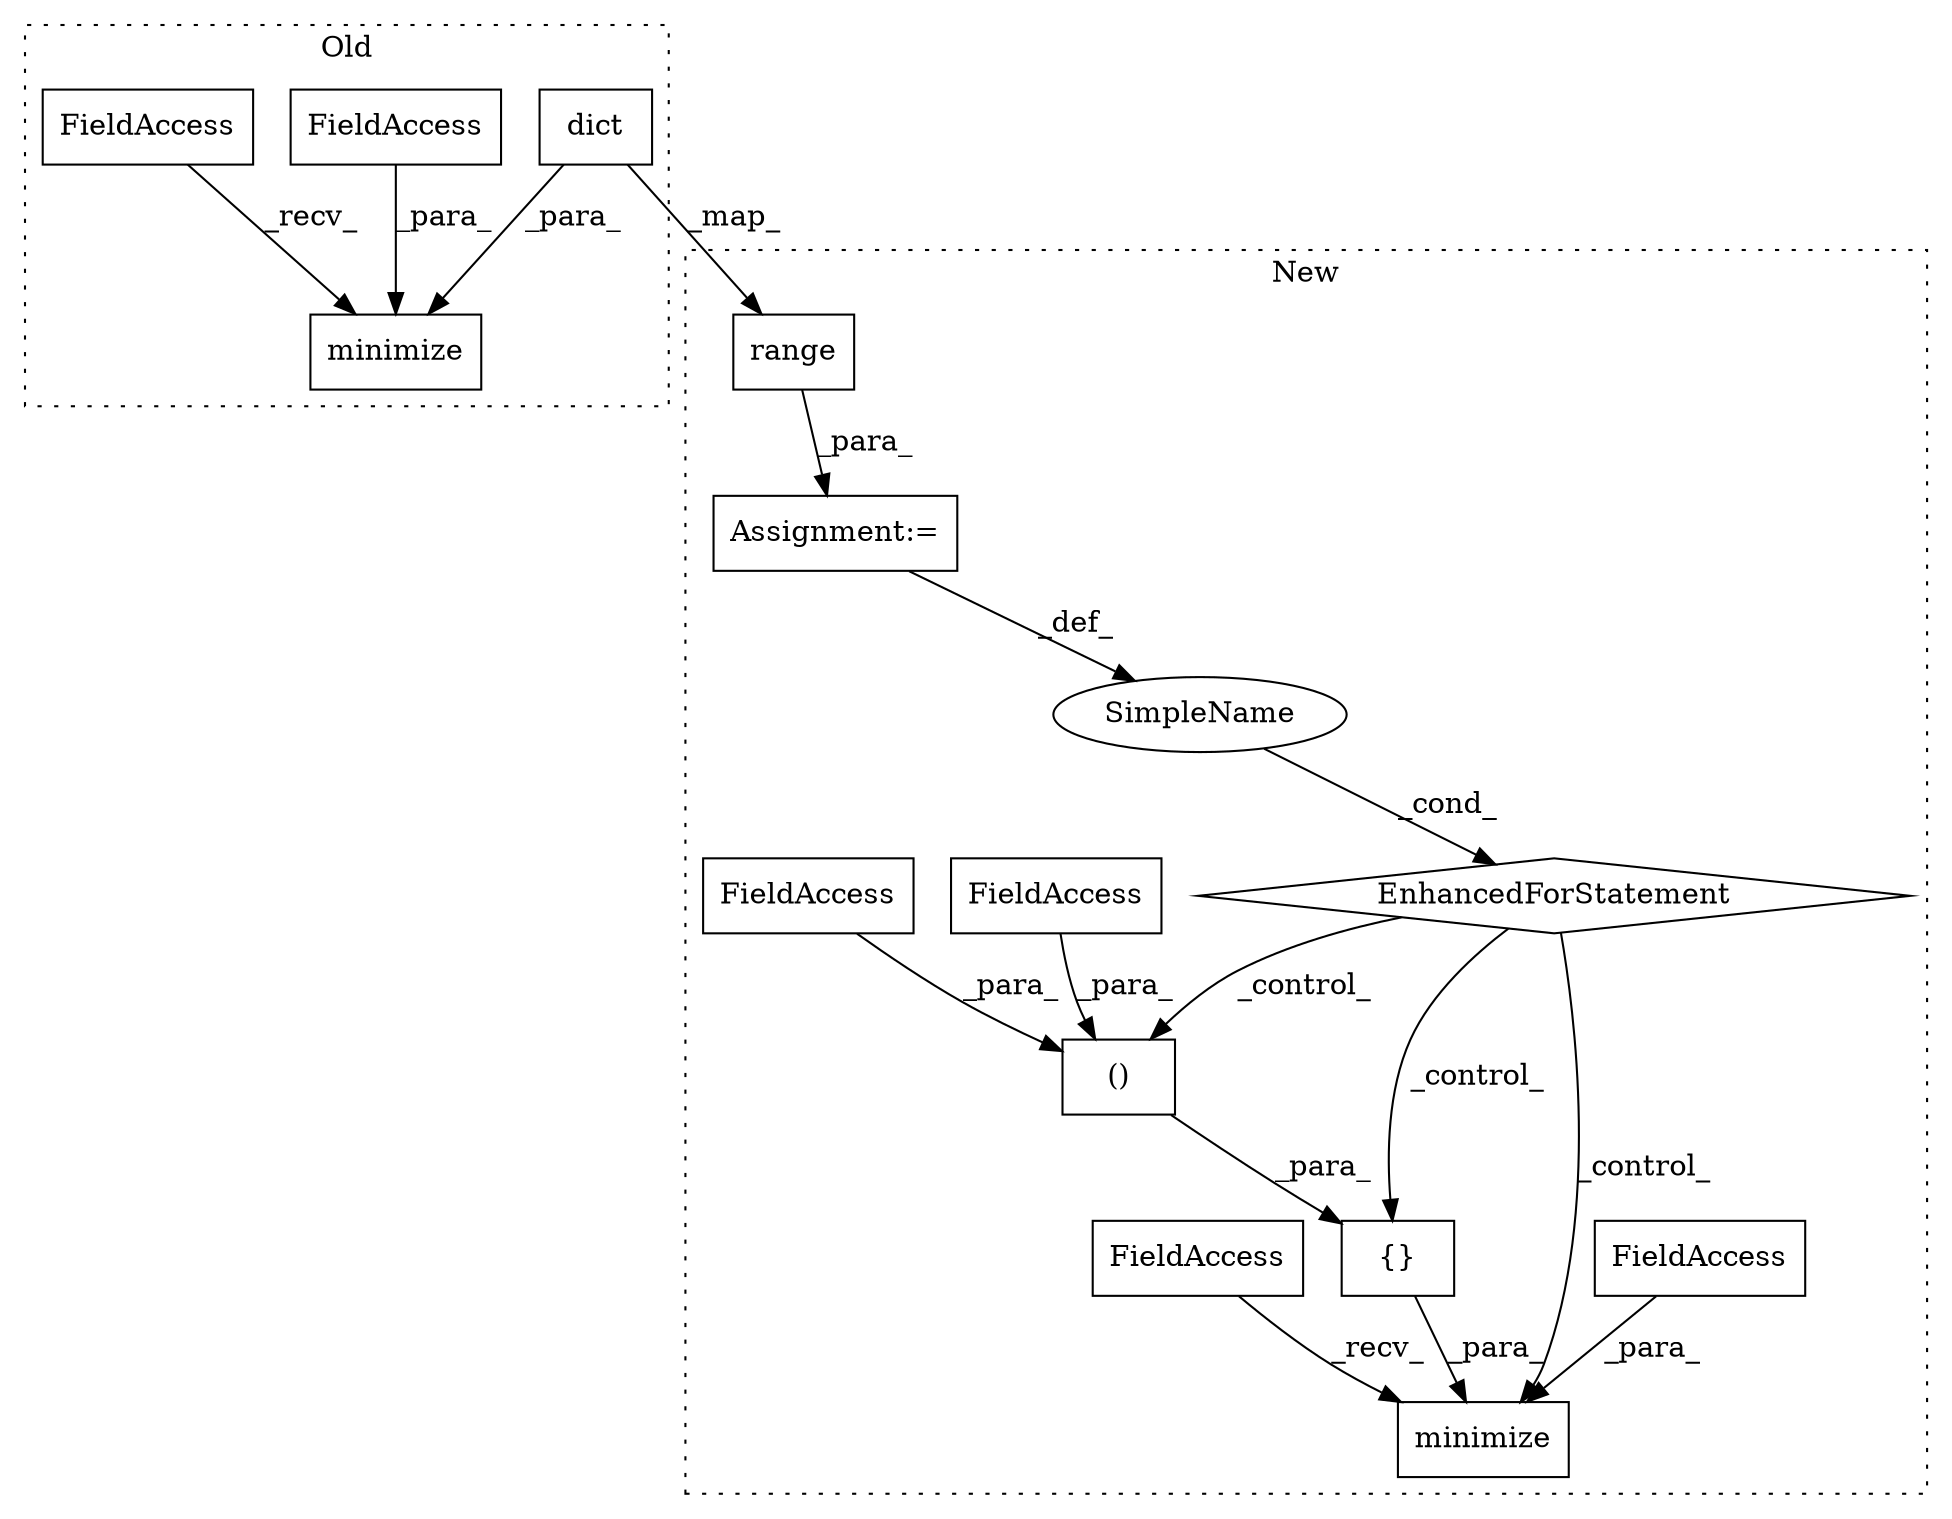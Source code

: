 digraph G {
subgraph cluster0 {
1 [label="minimize" a="32" s="4524,4597" l="9,1" shape="box"];
4 [label="FieldAccess" a="22" s="4551" l="5" shape="box"];
6 [label="dict" a="32" s="4577,4596" l="5,1" shape="box"];
15 [label="FieldAccess" a="22" s="4520" l="3" shape="box"];
label = "Old";
style="dotted";
}
subgraph cluster1 {
2 [label="minimize" a="32" s="4835,4916" l="9,1" shape="box"];
3 [label="FieldAccess" a="22" s="4844" l="17" shape="box"];
5 [label="()" a="106" s="4879" l="35" shape="box"];
7 [label="range" a="32" s="4796,4816" l="6,1" shape="box"];
8 [label="{}" a="4" s="4871,4914" l="8,2" shape="box"];
9 [label="EnhancedForStatement" a="70" s="4735,4817" l="53,2" shape="diamond"];
10 [label="FieldAccess" a="22" s="4879" l="5" shape="box"];
11 [label="FieldAccess" a="22" s="4902" l="5" shape="box"];
12 [label="FieldAccess" a="22" s="4827" l="7" shape="box"];
13 [label="SimpleName" a="42" s="4792" l="1" shape="ellipse"];
14 [label="Assignment:=" a="7" s="4735,4817" l="53,2" shape="box"];
label = "New";
style="dotted";
}
3 -> 2 [label="_para_"];
4 -> 1 [label="_para_"];
5 -> 8 [label="_para_"];
6 -> 7 [label="_map_"];
6 -> 1 [label="_para_"];
7 -> 14 [label="_para_"];
8 -> 2 [label="_para_"];
9 -> 8 [label="_control_"];
9 -> 2 [label="_control_"];
9 -> 5 [label="_control_"];
10 -> 5 [label="_para_"];
11 -> 5 [label="_para_"];
12 -> 2 [label="_recv_"];
13 -> 9 [label="_cond_"];
14 -> 13 [label="_def_"];
15 -> 1 [label="_recv_"];
}